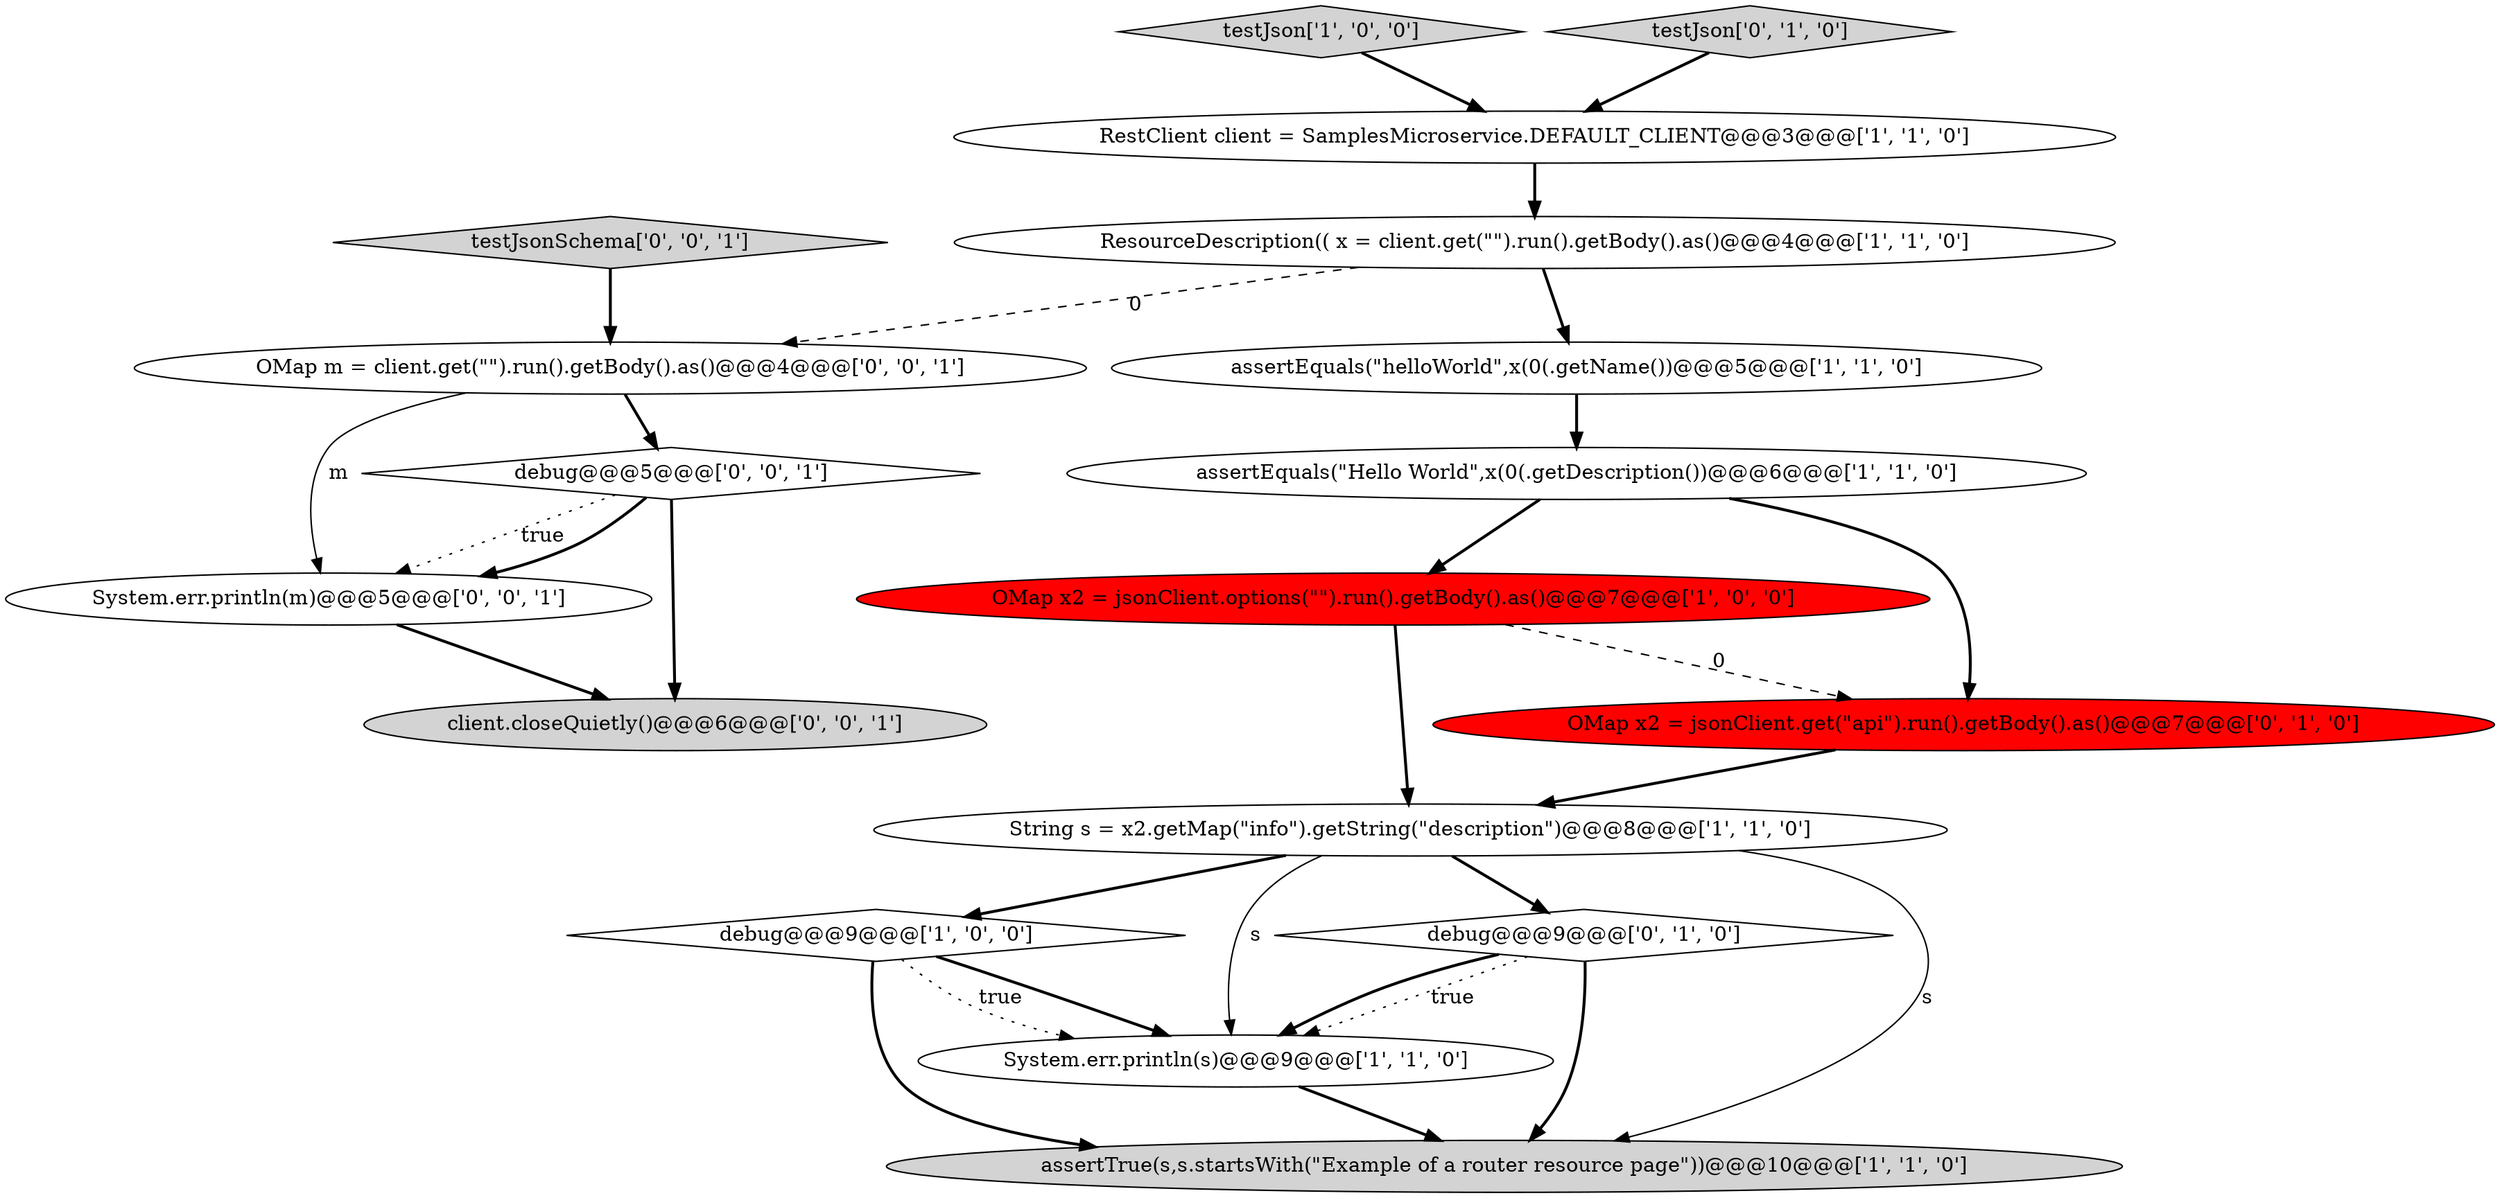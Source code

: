 digraph {
5 [style = filled, label = "RestClient client = SamplesMicroservice.DEFAULT_CLIENT@@@3@@@['1', '1', '0']", fillcolor = white, shape = ellipse image = "AAA0AAABBB1BBB"];
1 [style = filled, label = "OMap x2 = jsonClient.options(\"\").run().getBody().as()@@@7@@@['1', '0', '0']", fillcolor = red, shape = ellipse image = "AAA1AAABBB1BBB"];
3 [style = filled, label = "testJson['1', '0', '0']", fillcolor = lightgray, shape = diamond image = "AAA0AAABBB1BBB"];
12 [style = filled, label = "testJson['0', '1', '0']", fillcolor = lightgray, shape = diamond image = "AAA0AAABBB2BBB"];
15 [style = filled, label = "testJsonSchema['0', '0', '1']", fillcolor = lightgray, shape = diamond image = "AAA0AAABBB3BBB"];
10 [style = filled, label = "debug@@@9@@@['0', '1', '0']", fillcolor = white, shape = diamond image = "AAA0AAABBB2BBB"];
16 [style = filled, label = "client.closeQuietly()@@@6@@@['0', '0', '1']", fillcolor = lightgray, shape = ellipse image = "AAA0AAABBB3BBB"];
7 [style = filled, label = "assertEquals(\"helloWorld\",x(0(.getName())@@@5@@@['1', '1', '0']", fillcolor = white, shape = ellipse image = "AAA0AAABBB1BBB"];
8 [style = filled, label = "assertEquals(\"Hello World\",x(0(.getDescription())@@@6@@@['1', '1', '0']", fillcolor = white, shape = ellipse image = "AAA0AAABBB1BBB"];
6 [style = filled, label = "String s = x2.getMap(\"info\").getString(\"description\")@@@8@@@['1', '1', '0']", fillcolor = white, shape = ellipse image = "AAA0AAABBB1BBB"];
9 [style = filled, label = "System.err.println(s)@@@9@@@['1', '1', '0']", fillcolor = white, shape = ellipse image = "AAA0AAABBB1BBB"];
14 [style = filled, label = "System.err.println(m)@@@5@@@['0', '0', '1']", fillcolor = white, shape = ellipse image = "AAA0AAABBB3BBB"];
11 [style = filled, label = "OMap x2 = jsonClient.get(\"api\").run().getBody().as()@@@7@@@['0', '1', '0']", fillcolor = red, shape = ellipse image = "AAA1AAABBB2BBB"];
13 [style = filled, label = "debug@@@5@@@['0', '0', '1']", fillcolor = white, shape = diamond image = "AAA0AAABBB3BBB"];
2 [style = filled, label = "ResourceDescription(( x = client.get(\"\").run().getBody().as()@@@4@@@['1', '1', '0']", fillcolor = white, shape = ellipse image = "AAA0AAABBB1BBB"];
0 [style = filled, label = "assertTrue(s,s.startsWith(\"Example of a router resource page\"))@@@10@@@['1', '1', '0']", fillcolor = lightgray, shape = ellipse image = "AAA0AAABBB1BBB"];
17 [style = filled, label = "OMap m = client.get(\"\").run().getBody().as()@@@4@@@['0', '0', '1']", fillcolor = white, shape = ellipse image = "AAA0AAABBB3BBB"];
4 [style = filled, label = "debug@@@9@@@['1', '0', '0']", fillcolor = white, shape = diamond image = "AAA0AAABBB1BBB"];
14->16 [style = bold, label=""];
4->9 [style = bold, label=""];
6->0 [style = solid, label="s"];
9->0 [style = bold, label=""];
12->5 [style = bold, label=""];
11->6 [style = bold, label=""];
6->9 [style = solid, label="s"];
7->8 [style = bold, label=""];
10->9 [style = dotted, label="true"];
2->17 [style = dashed, label="0"];
13->16 [style = bold, label=""];
4->0 [style = bold, label=""];
8->1 [style = bold, label=""];
6->4 [style = bold, label=""];
5->2 [style = bold, label=""];
3->5 [style = bold, label=""];
15->17 [style = bold, label=""];
1->6 [style = bold, label=""];
1->11 [style = dashed, label="0"];
6->10 [style = bold, label=""];
10->0 [style = bold, label=""];
10->9 [style = bold, label=""];
17->13 [style = bold, label=""];
2->7 [style = bold, label=""];
4->9 [style = dotted, label="true"];
13->14 [style = dotted, label="true"];
8->11 [style = bold, label=""];
13->14 [style = bold, label=""];
17->14 [style = solid, label="m"];
}
